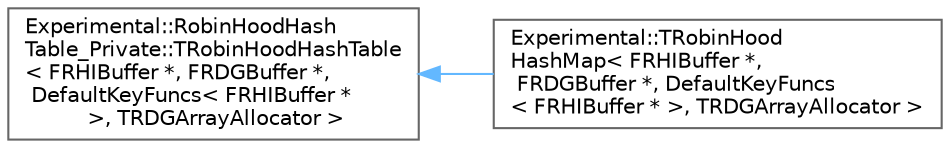 digraph "Graphical Class Hierarchy"
{
 // INTERACTIVE_SVG=YES
 // LATEX_PDF_SIZE
  bgcolor="transparent";
  edge [fontname=Helvetica,fontsize=10,labelfontname=Helvetica,labelfontsize=10];
  node [fontname=Helvetica,fontsize=10,shape=box,height=0.2,width=0.4];
  rankdir="LR";
  Node0 [id="Node000000",label="Experimental::RobinHoodHash\lTable_Private::TRobinHoodHashTable\l\< FRHIBuffer *, FRDGBuffer *,\l DefaultKeyFuncs\< FRHIBuffer *\l \>, TRDGArrayAllocator \>",height=0.2,width=0.4,color="grey40", fillcolor="white", style="filled",URL="$df/dee/classExperimental_1_1RobinHoodHashTable__Private_1_1TRobinHoodHashTable.html",tooltip=" "];
  Node0 -> Node1 [id="edge2993_Node000000_Node000001",dir="back",color="steelblue1",style="solid",tooltip=" "];
  Node1 [id="Node000001",label="Experimental::TRobinHood\lHashMap\< FRHIBuffer *,\l FRDGBuffer *, DefaultKeyFuncs\l\< FRHIBuffer * \>, TRDGArrayAllocator \>",height=0.2,width=0.4,color="grey40", fillcolor="white", style="filled",URL="$d3/db4/classExperimental_1_1TRobinHoodHashMap.html",tooltip=" "];
}
